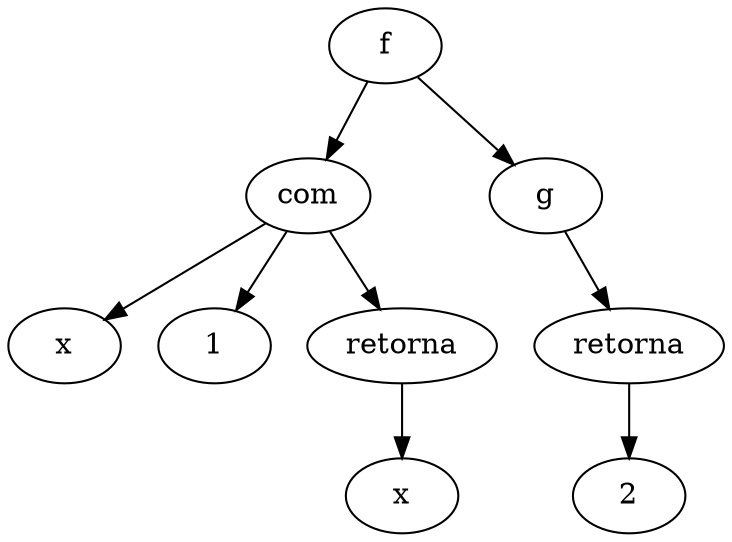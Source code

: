 digraph grafo {
  88167088652640 [ label="f" ];
  88167088652640 -> 88167088652400;
  88167088652400 [ label="com" ];
  88167088652400 -> 88167088652448;
  88167088652448 [ label="x" ];
  88167088652400 -> 88167088652352;
  88167088652352 [ label="1" ];
  88167088652400 -> 88167088652544;
  88167088652544 [ label="retorna" ];
  88167088652544 -> 88167088652496;
  88167088652496 [ label="x" ];
  88167088652640 -> 88167088652784;
  88167088652784 [ label="g" ];
  88167088652784 -> 88167088652736;
  88167088652736 [ label="retorna" ];
  88167088652736 -> 88167088652688;
  88167088652688 [ label="2" ];
}
